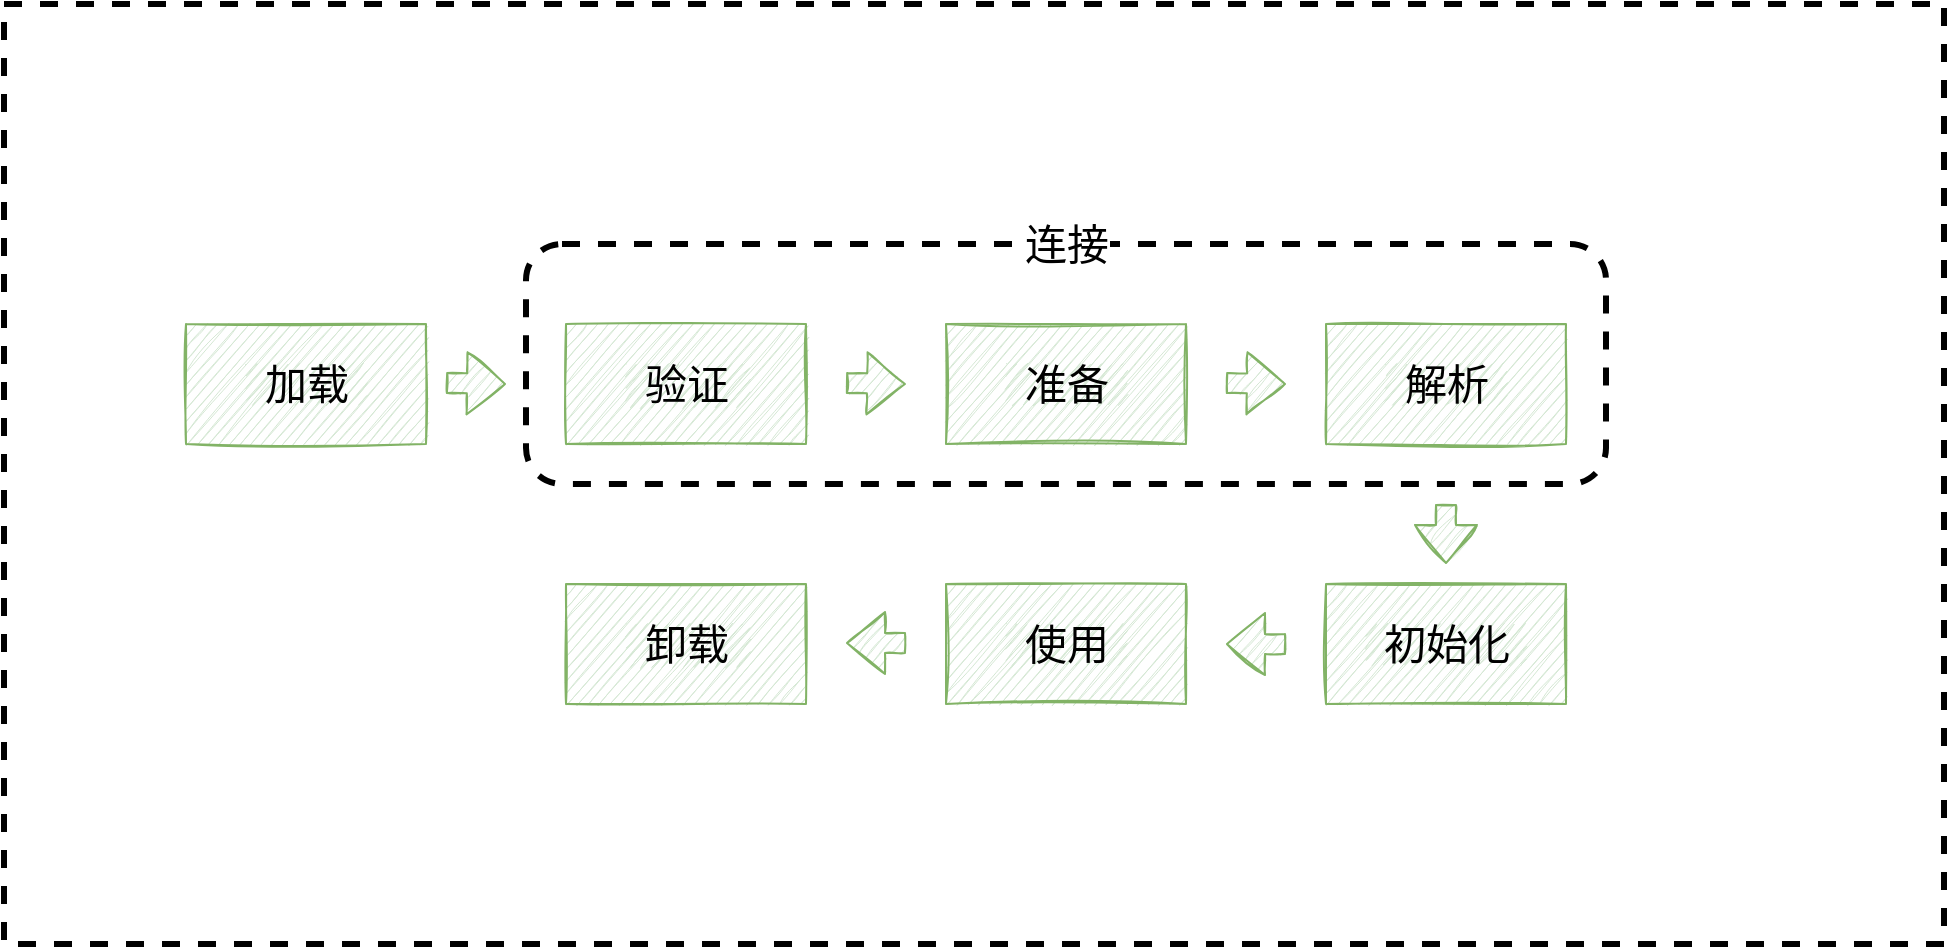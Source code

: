 <mxfile version="16.0.0" type="github">
  <diagram id="gTHcPmTjQqd2taLampF6" name="Page-1">
    <mxGraphModel dx="2249" dy="1931" grid="1" gridSize="10" guides="1" tooltips="1" connect="1" arrows="1" fold="1" page="1" pageScale="1" pageWidth="827" pageHeight="1169" math="0" shadow="0">
      <root>
        <mxCell id="0" />
        <mxCell id="1" parent="0" />
        <mxCell id="QZmcNUTsfyV1Z-4FKrOC-25" value="" style="rounded=0;whiteSpace=wrap;html=1;dashed=1;labelBackgroundColor=#FFFFFF;fontSize=21;strokeWidth=3;" vertex="1" parent="1">
          <mxGeometry x="-71" width="970" height="470" as="geometry" />
        </mxCell>
        <mxCell id="QZmcNUTsfyV1Z-4FKrOC-1" value="" style="rounded=0;whiteSpace=wrap;html=1;fillColor=#d5e8d4;strokeColor=#82b366;sketch=1;" vertex="1" parent="1">
          <mxGeometry x="20" y="160" width="120" height="60" as="geometry" />
        </mxCell>
        <mxCell id="QZmcNUTsfyV1Z-4FKrOC-8" value="" style="rounded=1;whiteSpace=wrap;html=1;dashed=1;strokeWidth=3;" vertex="1" parent="1">
          <mxGeometry x="190" y="120" width="540" height="120" as="geometry" />
        </mxCell>
        <mxCell id="QZmcNUTsfyV1Z-4FKrOC-2" value="" style="rounded=0;whiteSpace=wrap;html=1;fillColor=#d5e8d4;strokeColor=#82b366;sketch=1;" vertex="1" parent="1">
          <mxGeometry x="590" y="160" width="120" height="60" as="geometry" />
        </mxCell>
        <mxCell id="QZmcNUTsfyV1Z-4FKrOC-3" value="" style="rounded=0;whiteSpace=wrap;html=1;fillColor=#d5e8d4;strokeColor=#82b366;sketch=1;" vertex="1" parent="1">
          <mxGeometry x="400" y="160" width="120" height="60" as="geometry" />
        </mxCell>
        <mxCell id="QZmcNUTsfyV1Z-4FKrOC-4" value="" style="rounded=0;whiteSpace=wrap;html=1;fillColor=#d5e8d4;strokeColor=#82b366;sketch=1;" vertex="1" parent="1">
          <mxGeometry x="210" y="160" width="120" height="60" as="geometry" />
        </mxCell>
        <mxCell id="QZmcNUTsfyV1Z-4FKrOC-5" value="" style="rounded=0;whiteSpace=wrap;html=1;fillColor=#d5e8d4;strokeColor=#82b366;sketch=1;" vertex="1" parent="1">
          <mxGeometry x="590" y="290" width="120" height="60" as="geometry" />
        </mxCell>
        <mxCell id="QZmcNUTsfyV1Z-4FKrOC-6" value="" style="rounded=0;whiteSpace=wrap;html=1;fillColor=#d5e8d4;strokeColor=#82b366;sketch=1;" vertex="1" parent="1">
          <mxGeometry x="400" y="290" width="120" height="60" as="geometry" />
        </mxCell>
        <mxCell id="QZmcNUTsfyV1Z-4FKrOC-7" value="" style="rounded=0;whiteSpace=wrap;html=1;fillColor=#d5e8d4;strokeColor=#82b366;sketch=1;" vertex="1" parent="1">
          <mxGeometry x="210" y="290" width="120" height="60" as="geometry" />
        </mxCell>
        <mxCell id="QZmcNUTsfyV1Z-4FKrOC-9" value="&lt;font style=&quot;font-size: 21px ; background-color: rgb(255 , 255 , 255)&quot;&gt;连接&lt;/font&gt;" style="text;html=1;align=center;verticalAlign=middle;resizable=0;points=[];autosize=1;strokeColor=none;fillColor=none;" vertex="1" parent="1">
          <mxGeometry x="430" y="110" width="60" height="20" as="geometry" />
        </mxCell>
        <mxCell id="QZmcNUTsfyV1Z-4FKrOC-10" value="&lt;font style=&quot;font-size: 21px&quot;&gt;加载&lt;/font&gt;" style="text;html=1;align=center;verticalAlign=middle;resizable=0;points=[];autosize=1;strokeColor=none;fillColor=#d5e8d4;sketch=1;" vertex="1" parent="1">
          <mxGeometry x="50" y="180" width="60" height="20" as="geometry" />
        </mxCell>
        <mxCell id="QZmcNUTsfyV1Z-4FKrOC-11" value="&lt;font style=&quot;font-size: 21px&quot;&gt;验证&lt;/font&gt;" style="text;html=1;align=center;verticalAlign=middle;resizable=0;points=[];autosize=1;strokeColor=none;fillColor=#d5e8d4;sketch=1;" vertex="1" parent="1">
          <mxGeometry x="240" y="180" width="60" height="20" as="geometry" />
        </mxCell>
        <mxCell id="QZmcNUTsfyV1Z-4FKrOC-12" value="&lt;font style=&quot;font-size: 21px&quot;&gt;准备&lt;/font&gt;" style="text;html=1;align=center;verticalAlign=middle;resizable=0;points=[];autosize=1;strokeColor=none;fillColor=#d5e8d4;sketch=1;" vertex="1" parent="1">
          <mxGeometry x="430" y="180" width="60" height="20" as="geometry" />
        </mxCell>
        <mxCell id="QZmcNUTsfyV1Z-4FKrOC-13" value="&lt;span style=&quot;font-size: 21px&quot;&gt;解析&lt;/span&gt;" style="text;html=1;align=center;verticalAlign=middle;resizable=0;points=[];autosize=1;strokeColor=none;fillColor=#d5e8d4;sketch=1;" vertex="1" parent="1">
          <mxGeometry x="620" y="180" width="60" height="20" as="geometry" />
        </mxCell>
        <mxCell id="QZmcNUTsfyV1Z-4FKrOC-14" value="&lt;font style=&quot;font-size: 21px&quot;&gt;卸载&lt;/font&gt;" style="text;html=1;align=center;verticalAlign=middle;resizable=0;points=[];autosize=1;strokeColor=none;fillColor=#d5e8d4;sketch=1;" vertex="1" parent="1">
          <mxGeometry x="240" y="310" width="60" height="20" as="geometry" />
        </mxCell>
        <mxCell id="QZmcNUTsfyV1Z-4FKrOC-15" value="&lt;font style=&quot;font-size: 21px&quot;&gt;使用&lt;/font&gt;" style="text;html=1;align=center;verticalAlign=middle;resizable=0;points=[];autosize=1;strokeColor=none;fillColor=#d5e8d4;sketch=1;" vertex="1" parent="1">
          <mxGeometry x="430" y="310" width="60" height="20" as="geometry" />
        </mxCell>
        <mxCell id="QZmcNUTsfyV1Z-4FKrOC-16" value="&lt;font style=&quot;font-size: 21px&quot;&gt;初始化&lt;/font&gt;" style="text;html=1;align=center;verticalAlign=middle;resizable=0;points=[];autosize=1;strokeColor=none;fillColor=#d5e8d4;sketch=1;" vertex="1" parent="1">
          <mxGeometry x="610" y="310" width="80" height="20" as="geometry" />
        </mxCell>
        <mxCell id="QZmcNUTsfyV1Z-4FKrOC-17" value="" style="shape=flexArrow;endArrow=classic;html=1;rounded=0;fontSize=21;fillColor=#d5e8d4;strokeColor=#82b366;sketch=1;" edge="1" parent="1">
          <mxGeometry width="50" height="50" relative="1" as="geometry">
            <mxPoint x="150" y="189.5" as="sourcePoint" />
            <mxPoint x="180" y="190" as="targetPoint" />
          </mxGeometry>
        </mxCell>
        <mxCell id="QZmcNUTsfyV1Z-4FKrOC-18" value="" style="shape=flexArrow;endArrow=classic;html=1;rounded=0;fontSize=21;fillColor=#d5e8d4;strokeColor=#82b366;sketch=1;" edge="1" parent="1">
          <mxGeometry width="50" height="50" relative="1" as="geometry">
            <mxPoint x="350" y="189.5" as="sourcePoint" />
            <mxPoint x="380" y="190" as="targetPoint" />
          </mxGeometry>
        </mxCell>
        <mxCell id="QZmcNUTsfyV1Z-4FKrOC-19" value="" style="shape=flexArrow;endArrow=classic;html=1;rounded=0;fontSize=21;fillColor=#d5e8d4;strokeColor=#82b366;sketch=1;" edge="1" parent="1">
          <mxGeometry width="50" height="50" relative="1" as="geometry">
            <mxPoint x="540" y="189.5" as="sourcePoint" />
            <mxPoint x="570" y="190" as="targetPoint" />
          </mxGeometry>
        </mxCell>
        <mxCell id="QZmcNUTsfyV1Z-4FKrOC-20" value="" style="shape=flexArrow;endArrow=classic;html=1;rounded=0;fontSize=21;fillColor=#d5e8d4;strokeColor=#82b366;sketch=1;" edge="1" parent="1">
          <mxGeometry width="50" height="50" relative="1" as="geometry">
            <mxPoint x="650" y="250" as="sourcePoint" />
            <mxPoint x="650" y="280" as="targetPoint" />
          </mxGeometry>
        </mxCell>
        <mxCell id="QZmcNUTsfyV1Z-4FKrOC-22" value="" style="shape=flexArrow;endArrow=classic;html=1;rounded=0;fontSize=21;fillColor=#d5e8d4;strokeColor=#82b366;sketch=1;" edge="1" parent="1">
          <mxGeometry width="50" height="50" relative="1" as="geometry">
            <mxPoint x="570" y="320" as="sourcePoint" />
            <mxPoint x="540" y="320" as="targetPoint" />
          </mxGeometry>
        </mxCell>
        <mxCell id="QZmcNUTsfyV1Z-4FKrOC-23" value="" style="shape=flexArrow;endArrow=classic;html=1;rounded=0;fontSize=21;fillColor=#d5e8d4;strokeColor=#82b366;sketch=1;" edge="1" parent="1">
          <mxGeometry width="50" height="50" relative="1" as="geometry">
            <mxPoint x="380" y="319.5" as="sourcePoint" />
            <mxPoint x="350" y="319.5" as="targetPoint" />
          </mxGeometry>
        </mxCell>
      </root>
    </mxGraphModel>
  </diagram>
</mxfile>

